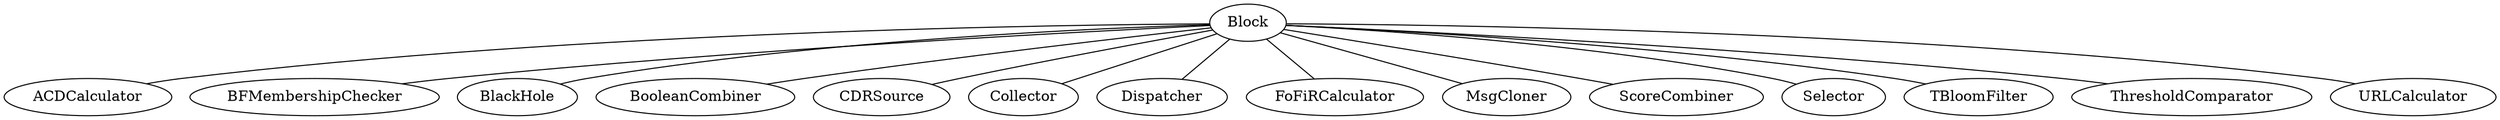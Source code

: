 graph G {
	node [label="\N"];
	graph [bb="0,0,331.52,218.21"];
	Block [pos="150.05,106.61", width="1.0278", height="0.5"];
	ACDCalculator [pos="224.33,98.194", width="2.25", height="0.5"];
	BFMembershipChecker [pos="121,19", width="3.3333", height="0.5"];
	BlackHole [pos="104.41,183.55", width="1.6111", height="0.5"];
	BooleanCombiner [pos="175.9,174.14", width="2.6667", height="0.5"];
	CDRSource [pos="80.912,152.47", width="1.8333", height="0.5"];
	Collector [pos="66.882,78.269", width="1.4722", height="0.5"];
	Dispatcher [pos="229.64,59.676", width="1.75", height="0.5"];
	FoFiRCalculator [pos="90.398,47.138", width="2.3611", height="0.5"];
	MsgCloner [pos="197.53,28.488", width="1.7222", height="0.5"];
	ScoreCombiner [pos="158.83,29.242", width="2.3333", height="0.5"];
	Selector [pos="61.849,118.7", width="1.3889", height="0.5"];
	TBloomFilter [pos="239.25,133.65", width=2, height="0.5"];
	ThresholdComparator [pos="214.52,174.41", width="3.2222", height="0.5"];
	URLCalculator [pos="145.65,199.21", width="2.2222", height="0.5"];
	Block -- ACDCalculator [pos="186.32,102.5 186.46,102.48 186.61,102.47 186.76,102.45"];
	Block -- BFMembershipChecker [pos="144.03,88.456 139.04,73.42 131.99,52.159 127.01,37.129"];
	Block -- BlackHole [pos="139.69,124.07 132.33,136.48 122.47,153.11 115.04,165.62"];
	Block -- BooleanCombiner [pos="156.84,124.35 160.55,134.05 165.14,146.03 168.88,155.81"];
	Block -- CDRSource [pos="127.79,121.37 121,125.88 113.48,130.86 106.49,135.5"];
	Block -- Collector [pos="119.55,96.217 114.64,94.542 109.5,92.792 104.44,91.069"];
	Block -- Dispatcher [pos="173.93,92.527 182.81,87.289 192.96,81.304 202.14,75.89"];
	Block -- FoFiRCalculator [pos="133.75,90.358 125.88,82.517 116.43,73.089 108.35,65.042"];
	Block -- MsgCloner [pos="160.58,89.271 168.34,76.505 178.86,59.2 186.69,46.319"];
	Block -- ScoreCombiner [pos="152.13,88.274 153.53,75.941 155.37,59.751 156.76,47.445"];
	Block -- Selector [pos="114.43,111.49 112.51,111.76 110.58,112.02 108.64,112.29"];
	Block -- TBloomFilter [pos="181.5,116.14 185.31,117.3 189.26,118.5 193.23,119.7"];
	Block -- ThresholdComparator [pos="165.65,123.02 175.19,133.06 187.41,145.9 197.24,156.24"];
	Block -- URLCalculator [pos="149.18,124.9 148.4,141.14 147.28,164.73 146.51,180.95"];
}
